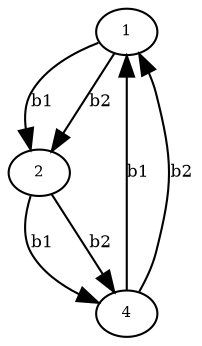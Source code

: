 digraph {
"G2v1" [label="1",fontsize=7,width=.01,height=.01];
"G2v1" -> "G2v2" [label="b1",fontsize=8];
"G2v1" -> "G2v2" [label="b2",fontsize=8];
"G2v2" [label="2",fontsize=7,width=.01,height=.01];
"G2v2" -> "G2v4" [label="b1",fontsize=8];
"G2v2" -> "G2v4" [label="b2",fontsize=8];
"G2v4" [label="4",fontsize=7,width=.01,height=.01];
"G2v4" -> "G2v1" [label="b1",fontsize=8];
"G2v4" -> "G2v1" [label="b2",fontsize=8];
}